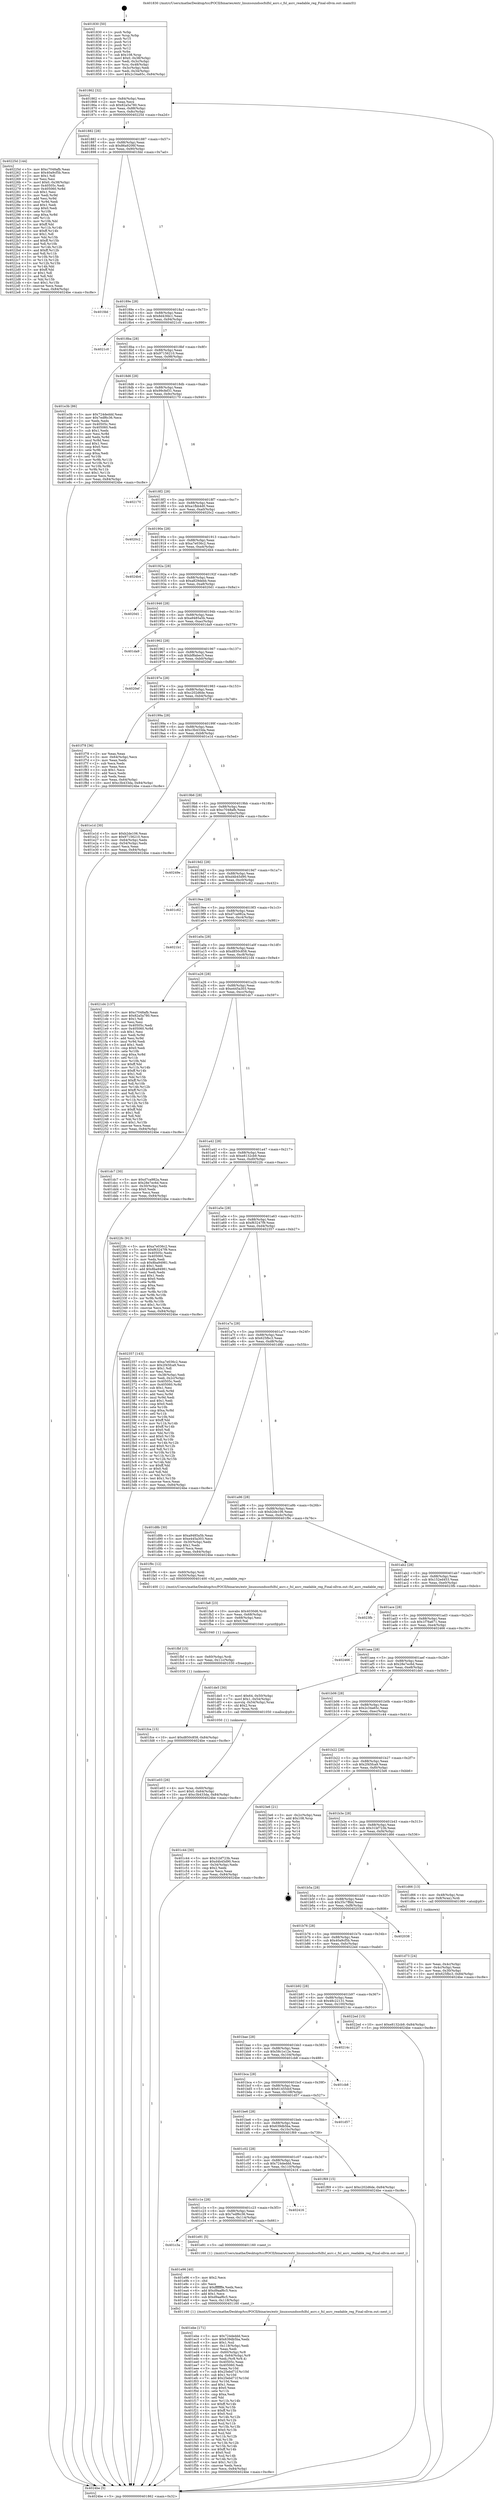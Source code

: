 digraph "0x401830" {
  label = "0x401830 (/mnt/c/Users/mathe/Desktop/tcc/POCII/binaries/extr_linuxsoundsocfslfsl_asrc.c_fsl_asrc_readable_reg_Final-ollvm.out::main(0))"
  labelloc = "t"
  node[shape=record]

  Entry [label="",width=0.3,height=0.3,shape=circle,fillcolor=black,style=filled]
  "0x401862" [label="{
     0x401862 [32]\l
     | [instrs]\l
     &nbsp;&nbsp;0x401862 \<+6\>: mov -0x84(%rbp),%eax\l
     &nbsp;&nbsp;0x401868 \<+2\>: mov %eax,%ecx\l
     &nbsp;&nbsp;0x40186a \<+6\>: sub $0x82a5a780,%ecx\l
     &nbsp;&nbsp;0x401870 \<+6\>: mov %eax,-0x88(%rbp)\l
     &nbsp;&nbsp;0x401876 \<+6\>: mov %ecx,-0x8c(%rbp)\l
     &nbsp;&nbsp;0x40187c \<+6\>: je 000000000040225d \<main+0xa2d\>\l
  }"]
  "0x40225d" [label="{
     0x40225d [144]\l
     | [instrs]\l
     &nbsp;&nbsp;0x40225d \<+5\>: mov $0xc7048afb,%eax\l
     &nbsp;&nbsp;0x402262 \<+5\>: mov $0x40a9cf5b,%ecx\l
     &nbsp;&nbsp;0x402267 \<+2\>: mov $0x1,%dl\l
     &nbsp;&nbsp;0x402269 \<+2\>: xor %esi,%esi\l
     &nbsp;&nbsp;0x40226b \<+7\>: movl $0x0,-0x38(%rbp)\l
     &nbsp;&nbsp;0x402272 \<+7\>: mov 0x40505c,%edi\l
     &nbsp;&nbsp;0x402279 \<+8\>: mov 0x405060,%r8d\l
     &nbsp;&nbsp;0x402281 \<+3\>: sub $0x1,%esi\l
     &nbsp;&nbsp;0x402284 \<+3\>: mov %edi,%r9d\l
     &nbsp;&nbsp;0x402287 \<+3\>: add %esi,%r9d\l
     &nbsp;&nbsp;0x40228a \<+4\>: imul %r9d,%edi\l
     &nbsp;&nbsp;0x40228e \<+3\>: and $0x1,%edi\l
     &nbsp;&nbsp;0x402291 \<+3\>: cmp $0x0,%edi\l
     &nbsp;&nbsp;0x402294 \<+4\>: sete %r10b\l
     &nbsp;&nbsp;0x402298 \<+4\>: cmp $0xa,%r8d\l
     &nbsp;&nbsp;0x40229c \<+4\>: setl %r11b\l
     &nbsp;&nbsp;0x4022a0 \<+3\>: mov %r10b,%bl\l
     &nbsp;&nbsp;0x4022a3 \<+3\>: xor $0xff,%bl\l
     &nbsp;&nbsp;0x4022a6 \<+3\>: mov %r11b,%r14b\l
     &nbsp;&nbsp;0x4022a9 \<+4\>: xor $0xff,%r14b\l
     &nbsp;&nbsp;0x4022ad \<+3\>: xor $0x1,%dl\l
     &nbsp;&nbsp;0x4022b0 \<+3\>: mov %bl,%r15b\l
     &nbsp;&nbsp;0x4022b3 \<+4\>: and $0xff,%r15b\l
     &nbsp;&nbsp;0x4022b7 \<+3\>: and %dl,%r10b\l
     &nbsp;&nbsp;0x4022ba \<+3\>: mov %r14b,%r12b\l
     &nbsp;&nbsp;0x4022bd \<+4\>: and $0xff,%r12b\l
     &nbsp;&nbsp;0x4022c1 \<+3\>: and %dl,%r11b\l
     &nbsp;&nbsp;0x4022c4 \<+3\>: or %r10b,%r15b\l
     &nbsp;&nbsp;0x4022c7 \<+3\>: or %r11b,%r12b\l
     &nbsp;&nbsp;0x4022ca \<+3\>: xor %r12b,%r15b\l
     &nbsp;&nbsp;0x4022cd \<+3\>: or %r14b,%bl\l
     &nbsp;&nbsp;0x4022d0 \<+3\>: xor $0xff,%bl\l
     &nbsp;&nbsp;0x4022d3 \<+3\>: or $0x1,%dl\l
     &nbsp;&nbsp;0x4022d6 \<+2\>: and %dl,%bl\l
     &nbsp;&nbsp;0x4022d8 \<+3\>: or %bl,%r15b\l
     &nbsp;&nbsp;0x4022db \<+4\>: test $0x1,%r15b\l
     &nbsp;&nbsp;0x4022df \<+3\>: cmovne %ecx,%eax\l
     &nbsp;&nbsp;0x4022e2 \<+6\>: mov %eax,-0x84(%rbp)\l
     &nbsp;&nbsp;0x4022e8 \<+5\>: jmp 00000000004024be \<main+0xc8e\>\l
  }"]
  "0x401882" [label="{
     0x401882 [28]\l
     | [instrs]\l
     &nbsp;&nbsp;0x401882 \<+5\>: jmp 0000000000401887 \<main+0x57\>\l
     &nbsp;&nbsp;0x401887 \<+6\>: mov -0x88(%rbp),%eax\l
     &nbsp;&nbsp;0x40188d \<+5\>: sub $0x86a9206f,%eax\l
     &nbsp;&nbsp;0x401892 \<+6\>: mov %eax,-0x90(%rbp)\l
     &nbsp;&nbsp;0x401898 \<+6\>: je 0000000000401fdd \<main+0x7ad\>\l
  }"]
  Exit [label="",width=0.3,height=0.3,shape=circle,fillcolor=black,style=filled,peripheries=2]
  "0x401fdd" [label="{
     0x401fdd\l
  }", style=dashed]
  "0x40189e" [label="{
     0x40189e [28]\l
     | [instrs]\l
     &nbsp;&nbsp;0x40189e \<+5\>: jmp 00000000004018a3 \<main+0x73\>\l
     &nbsp;&nbsp;0x4018a3 \<+6\>: mov -0x88(%rbp),%eax\l
     &nbsp;&nbsp;0x4018a9 \<+5\>: sub $0x8d43fdc1,%eax\l
     &nbsp;&nbsp;0x4018ae \<+6\>: mov %eax,-0x94(%rbp)\l
     &nbsp;&nbsp;0x4018b4 \<+6\>: je 00000000004021c0 \<main+0x990\>\l
  }"]
  "0x401fce" [label="{
     0x401fce [15]\l
     | [instrs]\l
     &nbsp;&nbsp;0x401fce \<+10\>: movl $0xd850c858,-0x84(%rbp)\l
     &nbsp;&nbsp;0x401fd8 \<+5\>: jmp 00000000004024be \<main+0xc8e\>\l
  }"]
  "0x4021c0" [label="{
     0x4021c0\l
  }", style=dashed]
  "0x4018ba" [label="{
     0x4018ba [28]\l
     | [instrs]\l
     &nbsp;&nbsp;0x4018ba \<+5\>: jmp 00000000004018bf \<main+0x8f\>\l
     &nbsp;&nbsp;0x4018bf \<+6\>: mov -0x88(%rbp),%eax\l
     &nbsp;&nbsp;0x4018c5 \<+5\>: sub $0x97156210,%eax\l
     &nbsp;&nbsp;0x4018ca \<+6\>: mov %eax,-0x98(%rbp)\l
     &nbsp;&nbsp;0x4018d0 \<+6\>: je 0000000000401e3b \<main+0x60b\>\l
  }"]
  "0x401fbf" [label="{
     0x401fbf [15]\l
     | [instrs]\l
     &nbsp;&nbsp;0x401fbf \<+4\>: mov -0x60(%rbp),%rdi\l
     &nbsp;&nbsp;0x401fc3 \<+6\>: mov %eax,-0x11c(%rbp)\l
     &nbsp;&nbsp;0x401fc9 \<+5\>: call 0000000000401030 \<free@plt\>\l
     | [calls]\l
     &nbsp;&nbsp;0x401030 \{1\} (unknown)\l
  }"]
  "0x401e3b" [label="{
     0x401e3b [86]\l
     | [instrs]\l
     &nbsp;&nbsp;0x401e3b \<+5\>: mov $0x724deddd,%eax\l
     &nbsp;&nbsp;0x401e40 \<+5\>: mov $0x7edf6c36,%ecx\l
     &nbsp;&nbsp;0x401e45 \<+2\>: xor %edx,%edx\l
     &nbsp;&nbsp;0x401e47 \<+7\>: mov 0x40505c,%esi\l
     &nbsp;&nbsp;0x401e4e \<+7\>: mov 0x405060,%edi\l
     &nbsp;&nbsp;0x401e55 \<+3\>: sub $0x1,%edx\l
     &nbsp;&nbsp;0x401e58 \<+3\>: mov %esi,%r8d\l
     &nbsp;&nbsp;0x401e5b \<+3\>: add %edx,%r8d\l
     &nbsp;&nbsp;0x401e5e \<+4\>: imul %r8d,%esi\l
     &nbsp;&nbsp;0x401e62 \<+3\>: and $0x1,%esi\l
     &nbsp;&nbsp;0x401e65 \<+3\>: cmp $0x0,%esi\l
     &nbsp;&nbsp;0x401e68 \<+4\>: sete %r9b\l
     &nbsp;&nbsp;0x401e6c \<+3\>: cmp $0xa,%edi\l
     &nbsp;&nbsp;0x401e6f \<+4\>: setl %r10b\l
     &nbsp;&nbsp;0x401e73 \<+3\>: mov %r9b,%r11b\l
     &nbsp;&nbsp;0x401e76 \<+3\>: and %r10b,%r11b\l
     &nbsp;&nbsp;0x401e79 \<+3\>: xor %r10b,%r9b\l
     &nbsp;&nbsp;0x401e7c \<+3\>: or %r9b,%r11b\l
     &nbsp;&nbsp;0x401e7f \<+4\>: test $0x1,%r11b\l
     &nbsp;&nbsp;0x401e83 \<+3\>: cmovne %ecx,%eax\l
     &nbsp;&nbsp;0x401e86 \<+6\>: mov %eax,-0x84(%rbp)\l
     &nbsp;&nbsp;0x401e8c \<+5\>: jmp 00000000004024be \<main+0xc8e\>\l
  }"]
  "0x4018d6" [label="{
     0x4018d6 [28]\l
     | [instrs]\l
     &nbsp;&nbsp;0x4018d6 \<+5\>: jmp 00000000004018db \<main+0xab\>\l
     &nbsp;&nbsp;0x4018db \<+6\>: mov -0x88(%rbp),%eax\l
     &nbsp;&nbsp;0x4018e1 \<+5\>: sub $0x99cfef31,%eax\l
     &nbsp;&nbsp;0x4018e6 \<+6\>: mov %eax,-0x9c(%rbp)\l
     &nbsp;&nbsp;0x4018ec \<+6\>: je 0000000000402170 \<main+0x940\>\l
  }"]
  "0x401fa8" [label="{
     0x401fa8 [23]\l
     | [instrs]\l
     &nbsp;&nbsp;0x401fa8 \<+10\>: movabs $0x4030d6,%rdi\l
     &nbsp;&nbsp;0x401fb2 \<+3\>: mov %eax,-0x68(%rbp)\l
     &nbsp;&nbsp;0x401fb5 \<+3\>: mov -0x68(%rbp),%esi\l
     &nbsp;&nbsp;0x401fb8 \<+2\>: mov $0x0,%al\l
     &nbsp;&nbsp;0x401fba \<+5\>: call 0000000000401040 \<printf@plt\>\l
     | [calls]\l
     &nbsp;&nbsp;0x401040 \{1\} (unknown)\l
  }"]
  "0x402170" [label="{
     0x402170\l
  }", style=dashed]
  "0x4018f2" [label="{
     0x4018f2 [28]\l
     | [instrs]\l
     &nbsp;&nbsp;0x4018f2 \<+5\>: jmp 00000000004018f7 \<main+0xc7\>\l
     &nbsp;&nbsp;0x4018f7 \<+6\>: mov -0x88(%rbp),%eax\l
     &nbsp;&nbsp;0x4018fd \<+5\>: sub $0xa1fbb4d0,%eax\l
     &nbsp;&nbsp;0x401902 \<+6\>: mov %eax,-0xa0(%rbp)\l
     &nbsp;&nbsp;0x401908 \<+6\>: je 00000000004020c2 \<main+0x892\>\l
  }"]
  "0x401ebe" [label="{
     0x401ebe [171]\l
     | [instrs]\l
     &nbsp;&nbsp;0x401ebe \<+5\>: mov $0x724deddd,%ecx\l
     &nbsp;&nbsp;0x401ec3 \<+5\>: mov $0x639db5ba,%edx\l
     &nbsp;&nbsp;0x401ec8 \<+3\>: mov $0x1,%sil\l
     &nbsp;&nbsp;0x401ecb \<+6\>: mov -0x118(%rbp),%edi\l
     &nbsp;&nbsp;0x401ed1 \<+3\>: imul %eax,%edi\l
     &nbsp;&nbsp;0x401ed4 \<+4\>: mov -0x60(%rbp),%r8\l
     &nbsp;&nbsp;0x401ed8 \<+4\>: movslq -0x64(%rbp),%r9\l
     &nbsp;&nbsp;0x401edc \<+4\>: mov %edi,(%r8,%r9,4)\l
     &nbsp;&nbsp;0x401ee0 \<+7\>: mov 0x40505c,%eax\l
     &nbsp;&nbsp;0x401ee7 \<+7\>: mov 0x405060,%edi\l
     &nbsp;&nbsp;0x401eee \<+3\>: mov %eax,%r10d\l
     &nbsp;&nbsp;0x401ef1 \<+7\>: sub $0x25ebd71f,%r10d\l
     &nbsp;&nbsp;0x401ef8 \<+4\>: sub $0x1,%r10d\l
     &nbsp;&nbsp;0x401efc \<+7\>: add $0x25ebd71f,%r10d\l
     &nbsp;&nbsp;0x401f03 \<+4\>: imul %r10d,%eax\l
     &nbsp;&nbsp;0x401f07 \<+3\>: and $0x1,%eax\l
     &nbsp;&nbsp;0x401f0a \<+3\>: cmp $0x0,%eax\l
     &nbsp;&nbsp;0x401f0d \<+4\>: sete %r11b\l
     &nbsp;&nbsp;0x401f11 \<+3\>: cmp $0xa,%edi\l
     &nbsp;&nbsp;0x401f14 \<+3\>: setl %bl\l
     &nbsp;&nbsp;0x401f17 \<+3\>: mov %r11b,%r14b\l
     &nbsp;&nbsp;0x401f1a \<+4\>: xor $0xff,%r14b\l
     &nbsp;&nbsp;0x401f1e \<+3\>: mov %bl,%r15b\l
     &nbsp;&nbsp;0x401f21 \<+4\>: xor $0xff,%r15b\l
     &nbsp;&nbsp;0x401f25 \<+4\>: xor $0x0,%sil\l
     &nbsp;&nbsp;0x401f29 \<+3\>: mov %r14b,%r12b\l
     &nbsp;&nbsp;0x401f2c \<+4\>: and $0x0,%r12b\l
     &nbsp;&nbsp;0x401f30 \<+3\>: and %sil,%r11b\l
     &nbsp;&nbsp;0x401f33 \<+3\>: mov %r15b,%r13b\l
     &nbsp;&nbsp;0x401f36 \<+4\>: and $0x0,%r13b\l
     &nbsp;&nbsp;0x401f3a \<+3\>: and %sil,%bl\l
     &nbsp;&nbsp;0x401f3d \<+3\>: or %r11b,%r12b\l
     &nbsp;&nbsp;0x401f40 \<+3\>: or %bl,%r13b\l
     &nbsp;&nbsp;0x401f43 \<+3\>: xor %r13b,%r12b\l
     &nbsp;&nbsp;0x401f46 \<+3\>: or %r15b,%r14b\l
     &nbsp;&nbsp;0x401f49 \<+4\>: xor $0xff,%r14b\l
     &nbsp;&nbsp;0x401f4d \<+4\>: or $0x0,%sil\l
     &nbsp;&nbsp;0x401f51 \<+3\>: and %sil,%r14b\l
     &nbsp;&nbsp;0x401f54 \<+3\>: or %r14b,%r12b\l
     &nbsp;&nbsp;0x401f57 \<+4\>: test $0x1,%r12b\l
     &nbsp;&nbsp;0x401f5b \<+3\>: cmovne %edx,%ecx\l
     &nbsp;&nbsp;0x401f5e \<+6\>: mov %ecx,-0x84(%rbp)\l
     &nbsp;&nbsp;0x401f64 \<+5\>: jmp 00000000004024be \<main+0xc8e\>\l
  }"]
  "0x4020c2" [label="{
     0x4020c2\l
  }", style=dashed]
  "0x40190e" [label="{
     0x40190e [28]\l
     | [instrs]\l
     &nbsp;&nbsp;0x40190e \<+5\>: jmp 0000000000401913 \<main+0xe3\>\l
     &nbsp;&nbsp;0x401913 \<+6\>: mov -0x88(%rbp),%eax\l
     &nbsp;&nbsp;0x401919 \<+5\>: sub $0xa7e036c2,%eax\l
     &nbsp;&nbsp;0x40191e \<+6\>: mov %eax,-0xa4(%rbp)\l
     &nbsp;&nbsp;0x401924 \<+6\>: je 00000000004024b4 \<main+0xc84\>\l
  }"]
  "0x401e96" [label="{
     0x401e96 [40]\l
     | [instrs]\l
     &nbsp;&nbsp;0x401e96 \<+5\>: mov $0x2,%ecx\l
     &nbsp;&nbsp;0x401e9b \<+1\>: cltd\l
     &nbsp;&nbsp;0x401e9c \<+2\>: idiv %ecx\l
     &nbsp;&nbsp;0x401e9e \<+6\>: imul $0xfffffffe,%edx,%ecx\l
     &nbsp;&nbsp;0x401ea4 \<+6\>: add $0xd9aaf6c5,%ecx\l
     &nbsp;&nbsp;0x401eaa \<+3\>: add $0x1,%ecx\l
     &nbsp;&nbsp;0x401ead \<+6\>: sub $0xd9aaf6c5,%ecx\l
     &nbsp;&nbsp;0x401eb3 \<+6\>: mov %ecx,-0x118(%rbp)\l
     &nbsp;&nbsp;0x401eb9 \<+5\>: call 0000000000401160 \<next_i\>\l
     | [calls]\l
     &nbsp;&nbsp;0x401160 \{1\} (/mnt/c/Users/mathe/Desktop/tcc/POCII/binaries/extr_linuxsoundsocfslfsl_asrc.c_fsl_asrc_readable_reg_Final-ollvm.out::next_i)\l
  }"]
  "0x4024b4" [label="{
     0x4024b4\l
  }", style=dashed]
  "0x40192a" [label="{
     0x40192a [28]\l
     | [instrs]\l
     &nbsp;&nbsp;0x40192a \<+5\>: jmp 000000000040192f \<main+0xff\>\l
     &nbsp;&nbsp;0x40192f \<+6\>: mov -0x88(%rbp),%eax\l
     &nbsp;&nbsp;0x401935 \<+5\>: sub $0xa829debb,%eax\l
     &nbsp;&nbsp;0x40193a \<+6\>: mov %eax,-0xa8(%rbp)\l
     &nbsp;&nbsp;0x401940 \<+6\>: je 00000000004020d1 \<main+0x8a1\>\l
  }"]
  "0x401c3a" [label="{
     0x401c3a\l
  }", style=dashed]
  "0x4020d1" [label="{
     0x4020d1\l
  }", style=dashed]
  "0x401946" [label="{
     0x401946 [28]\l
     | [instrs]\l
     &nbsp;&nbsp;0x401946 \<+5\>: jmp 000000000040194b \<main+0x11b\>\l
     &nbsp;&nbsp;0x40194b \<+6\>: mov -0x88(%rbp),%eax\l
     &nbsp;&nbsp;0x401951 \<+5\>: sub $0xa9485a5b,%eax\l
     &nbsp;&nbsp;0x401956 \<+6\>: mov %eax,-0xac(%rbp)\l
     &nbsp;&nbsp;0x40195c \<+6\>: je 0000000000401da9 \<main+0x579\>\l
  }"]
  "0x401e91" [label="{
     0x401e91 [5]\l
     | [instrs]\l
     &nbsp;&nbsp;0x401e91 \<+5\>: call 0000000000401160 \<next_i\>\l
     | [calls]\l
     &nbsp;&nbsp;0x401160 \{1\} (/mnt/c/Users/mathe/Desktop/tcc/POCII/binaries/extr_linuxsoundsocfslfsl_asrc.c_fsl_asrc_readable_reg_Final-ollvm.out::next_i)\l
  }"]
  "0x401da9" [label="{
     0x401da9\l
  }", style=dashed]
  "0x401962" [label="{
     0x401962 [28]\l
     | [instrs]\l
     &nbsp;&nbsp;0x401962 \<+5\>: jmp 0000000000401967 \<main+0x137\>\l
     &nbsp;&nbsp;0x401967 \<+6\>: mov -0x88(%rbp),%eax\l
     &nbsp;&nbsp;0x40196d \<+5\>: sub $0xbf8abec5,%eax\l
     &nbsp;&nbsp;0x401972 \<+6\>: mov %eax,-0xb0(%rbp)\l
     &nbsp;&nbsp;0x401978 \<+6\>: je 00000000004020ef \<main+0x8bf\>\l
  }"]
  "0x401c1e" [label="{
     0x401c1e [28]\l
     | [instrs]\l
     &nbsp;&nbsp;0x401c1e \<+5\>: jmp 0000000000401c23 \<main+0x3f3\>\l
     &nbsp;&nbsp;0x401c23 \<+6\>: mov -0x88(%rbp),%eax\l
     &nbsp;&nbsp;0x401c29 \<+5\>: sub $0x7edf6c36,%eax\l
     &nbsp;&nbsp;0x401c2e \<+6\>: mov %eax,-0x114(%rbp)\l
     &nbsp;&nbsp;0x401c34 \<+6\>: je 0000000000401e91 \<main+0x661\>\l
  }"]
  "0x4020ef" [label="{
     0x4020ef\l
  }", style=dashed]
  "0x40197e" [label="{
     0x40197e [28]\l
     | [instrs]\l
     &nbsp;&nbsp;0x40197e \<+5\>: jmp 0000000000401983 \<main+0x153\>\l
     &nbsp;&nbsp;0x401983 \<+6\>: mov -0x88(%rbp),%eax\l
     &nbsp;&nbsp;0x401989 \<+5\>: sub $0xc202d6de,%eax\l
     &nbsp;&nbsp;0x40198e \<+6\>: mov %eax,-0xb4(%rbp)\l
     &nbsp;&nbsp;0x401994 \<+6\>: je 0000000000401f78 \<main+0x748\>\l
  }"]
  "0x402416" [label="{
     0x402416\l
  }", style=dashed]
  "0x401f78" [label="{
     0x401f78 [36]\l
     | [instrs]\l
     &nbsp;&nbsp;0x401f78 \<+2\>: xor %eax,%eax\l
     &nbsp;&nbsp;0x401f7a \<+3\>: mov -0x64(%rbp),%ecx\l
     &nbsp;&nbsp;0x401f7d \<+2\>: mov %eax,%edx\l
     &nbsp;&nbsp;0x401f7f \<+2\>: sub %ecx,%edx\l
     &nbsp;&nbsp;0x401f81 \<+2\>: mov %eax,%ecx\l
     &nbsp;&nbsp;0x401f83 \<+3\>: sub $0x1,%ecx\l
     &nbsp;&nbsp;0x401f86 \<+2\>: add %ecx,%edx\l
     &nbsp;&nbsp;0x401f88 \<+2\>: sub %edx,%eax\l
     &nbsp;&nbsp;0x401f8a \<+3\>: mov %eax,-0x64(%rbp)\l
     &nbsp;&nbsp;0x401f8d \<+10\>: movl $0xc3b433da,-0x84(%rbp)\l
     &nbsp;&nbsp;0x401f97 \<+5\>: jmp 00000000004024be \<main+0xc8e\>\l
  }"]
  "0x40199a" [label="{
     0x40199a [28]\l
     | [instrs]\l
     &nbsp;&nbsp;0x40199a \<+5\>: jmp 000000000040199f \<main+0x16f\>\l
     &nbsp;&nbsp;0x40199f \<+6\>: mov -0x88(%rbp),%eax\l
     &nbsp;&nbsp;0x4019a5 \<+5\>: sub $0xc3b433da,%eax\l
     &nbsp;&nbsp;0x4019aa \<+6\>: mov %eax,-0xb8(%rbp)\l
     &nbsp;&nbsp;0x4019b0 \<+6\>: je 0000000000401e1d \<main+0x5ed\>\l
  }"]
  "0x401c02" [label="{
     0x401c02 [28]\l
     | [instrs]\l
     &nbsp;&nbsp;0x401c02 \<+5\>: jmp 0000000000401c07 \<main+0x3d7\>\l
     &nbsp;&nbsp;0x401c07 \<+6\>: mov -0x88(%rbp),%eax\l
     &nbsp;&nbsp;0x401c0d \<+5\>: sub $0x724deddd,%eax\l
     &nbsp;&nbsp;0x401c12 \<+6\>: mov %eax,-0x110(%rbp)\l
     &nbsp;&nbsp;0x401c18 \<+6\>: je 0000000000402416 \<main+0xbe6\>\l
  }"]
  "0x401e1d" [label="{
     0x401e1d [30]\l
     | [instrs]\l
     &nbsp;&nbsp;0x401e1d \<+5\>: mov $0xb2de106,%eax\l
     &nbsp;&nbsp;0x401e22 \<+5\>: mov $0x97156210,%ecx\l
     &nbsp;&nbsp;0x401e27 \<+3\>: mov -0x64(%rbp),%edx\l
     &nbsp;&nbsp;0x401e2a \<+3\>: cmp -0x54(%rbp),%edx\l
     &nbsp;&nbsp;0x401e2d \<+3\>: cmovl %ecx,%eax\l
     &nbsp;&nbsp;0x401e30 \<+6\>: mov %eax,-0x84(%rbp)\l
     &nbsp;&nbsp;0x401e36 \<+5\>: jmp 00000000004024be \<main+0xc8e\>\l
  }"]
  "0x4019b6" [label="{
     0x4019b6 [28]\l
     | [instrs]\l
     &nbsp;&nbsp;0x4019b6 \<+5\>: jmp 00000000004019bb \<main+0x18b\>\l
     &nbsp;&nbsp;0x4019bb \<+6\>: mov -0x88(%rbp),%eax\l
     &nbsp;&nbsp;0x4019c1 \<+5\>: sub $0xc7048afb,%eax\l
     &nbsp;&nbsp;0x4019c6 \<+6\>: mov %eax,-0xbc(%rbp)\l
     &nbsp;&nbsp;0x4019cc \<+6\>: je 000000000040249e \<main+0xc6e\>\l
  }"]
  "0x401f69" [label="{
     0x401f69 [15]\l
     | [instrs]\l
     &nbsp;&nbsp;0x401f69 \<+10\>: movl $0xc202d6de,-0x84(%rbp)\l
     &nbsp;&nbsp;0x401f73 \<+5\>: jmp 00000000004024be \<main+0xc8e\>\l
  }"]
  "0x40249e" [label="{
     0x40249e\l
  }", style=dashed]
  "0x4019d2" [label="{
     0x4019d2 [28]\l
     | [instrs]\l
     &nbsp;&nbsp;0x4019d2 \<+5\>: jmp 00000000004019d7 \<main+0x1a7\>\l
     &nbsp;&nbsp;0x4019d7 \<+6\>: mov -0x88(%rbp),%eax\l
     &nbsp;&nbsp;0x4019dd \<+5\>: sub $0xd4b45d90,%eax\l
     &nbsp;&nbsp;0x4019e2 \<+6\>: mov %eax,-0xc0(%rbp)\l
     &nbsp;&nbsp;0x4019e8 \<+6\>: je 0000000000401c62 \<main+0x432\>\l
  }"]
  "0x401be6" [label="{
     0x401be6 [28]\l
     | [instrs]\l
     &nbsp;&nbsp;0x401be6 \<+5\>: jmp 0000000000401beb \<main+0x3bb\>\l
     &nbsp;&nbsp;0x401beb \<+6\>: mov -0x88(%rbp),%eax\l
     &nbsp;&nbsp;0x401bf1 \<+5\>: sub $0x639db5ba,%eax\l
     &nbsp;&nbsp;0x401bf6 \<+6\>: mov %eax,-0x10c(%rbp)\l
     &nbsp;&nbsp;0x401bfc \<+6\>: je 0000000000401f69 \<main+0x739\>\l
  }"]
  "0x401c62" [label="{
     0x401c62\l
  }", style=dashed]
  "0x4019ee" [label="{
     0x4019ee [28]\l
     | [instrs]\l
     &nbsp;&nbsp;0x4019ee \<+5\>: jmp 00000000004019f3 \<main+0x1c3\>\l
     &nbsp;&nbsp;0x4019f3 \<+6\>: mov -0x88(%rbp),%eax\l
     &nbsp;&nbsp;0x4019f9 \<+5\>: sub $0xd7ca982a,%eax\l
     &nbsp;&nbsp;0x4019fe \<+6\>: mov %eax,-0xc4(%rbp)\l
     &nbsp;&nbsp;0x401a04 \<+6\>: je 00000000004021b1 \<main+0x981\>\l
  }"]
  "0x401d57" [label="{
     0x401d57\l
  }", style=dashed]
  "0x4021b1" [label="{
     0x4021b1\l
  }", style=dashed]
  "0x401a0a" [label="{
     0x401a0a [28]\l
     | [instrs]\l
     &nbsp;&nbsp;0x401a0a \<+5\>: jmp 0000000000401a0f \<main+0x1df\>\l
     &nbsp;&nbsp;0x401a0f \<+6\>: mov -0x88(%rbp),%eax\l
     &nbsp;&nbsp;0x401a15 \<+5\>: sub $0xd850c858,%eax\l
     &nbsp;&nbsp;0x401a1a \<+6\>: mov %eax,-0xc8(%rbp)\l
     &nbsp;&nbsp;0x401a20 \<+6\>: je 00000000004021d4 \<main+0x9a4\>\l
  }"]
  "0x401bca" [label="{
     0x401bca [28]\l
     | [instrs]\l
     &nbsp;&nbsp;0x401bca \<+5\>: jmp 0000000000401bcf \<main+0x39f\>\l
     &nbsp;&nbsp;0x401bcf \<+6\>: mov -0x88(%rbp),%eax\l
     &nbsp;&nbsp;0x401bd5 \<+5\>: sub $0x61455dcf,%eax\l
     &nbsp;&nbsp;0x401bda \<+6\>: mov %eax,-0x108(%rbp)\l
     &nbsp;&nbsp;0x401be0 \<+6\>: je 0000000000401d57 \<main+0x527\>\l
  }"]
  "0x4021d4" [label="{
     0x4021d4 [137]\l
     | [instrs]\l
     &nbsp;&nbsp;0x4021d4 \<+5\>: mov $0xc7048afb,%eax\l
     &nbsp;&nbsp;0x4021d9 \<+5\>: mov $0x82a5a780,%ecx\l
     &nbsp;&nbsp;0x4021de \<+2\>: mov $0x1,%dl\l
     &nbsp;&nbsp;0x4021e0 \<+2\>: xor %esi,%esi\l
     &nbsp;&nbsp;0x4021e2 \<+7\>: mov 0x40505c,%edi\l
     &nbsp;&nbsp;0x4021e9 \<+8\>: mov 0x405060,%r8d\l
     &nbsp;&nbsp;0x4021f1 \<+3\>: sub $0x1,%esi\l
     &nbsp;&nbsp;0x4021f4 \<+3\>: mov %edi,%r9d\l
     &nbsp;&nbsp;0x4021f7 \<+3\>: add %esi,%r9d\l
     &nbsp;&nbsp;0x4021fa \<+4\>: imul %r9d,%edi\l
     &nbsp;&nbsp;0x4021fe \<+3\>: and $0x1,%edi\l
     &nbsp;&nbsp;0x402201 \<+3\>: cmp $0x0,%edi\l
     &nbsp;&nbsp;0x402204 \<+4\>: sete %r10b\l
     &nbsp;&nbsp;0x402208 \<+4\>: cmp $0xa,%r8d\l
     &nbsp;&nbsp;0x40220c \<+4\>: setl %r11b\l
     &nbsp;&nbsp;0x402210 \<+3\>: mov %r10b,%bl\l
     &nbsp;&nbsp;0x402213 \<+3\>: xor $0xff,%bl\l
     &nbsp;&nbsp;0x402216 \<+3\>: mov %r11b,%r14b\l
     &nbsp;&nbsp;0x402219 \<+4\>: xor $0xff,%r14b\l
     &nbsp;&nbsp;0x40221d \<+3\>: xor $0x1,%dl\l
     &nbsp;&nbsp;0x402220 \<+3\>: mov %bl,%r15b\l
     &nbsp;&nbsp;0x402223 \<+4\>: and $0xff,%r15b\l
     &nbsp;&nbsp;0x402227 \<+3\>: and %dl,%r10b\l
     &nbsp;&nbsp;0x40222a \<+3\>: mov %r14b,%r12b\l
     &nbsp;&nbsp;0x40222d \<+4\>: and $0xff,%r12b\l
     &nbsp;&nbsp;0x402231 \<+3\>: and %dl,%r11b\l
     &nbsp;&nbsp;0x402234 \<+3\>: or %r10b,%r15b\l
     &nbsp;&nbsp;0x402237 \<+3\>: or %r11b,%r12b\l
     &nbsp;&nbsp;0x40223a \<+3\>: xor %r12b,%r15b\l
     &nbsp;&nbsp;0x40223d \<+3\>: or %r14b,%bl\l
     &nbsp;&nbsp;0x402240 \<+3\>: xor $0xff,%bl\l
     &nbsp;&nbsp;0x402243 \<+3\>: or $0x1,%dl\l
     &nbsp;&nbsp;0x402246 \<+2\>: and %dl,%bl\l
     &nbsp;&nbsp;0x402248 \<+3\>: or %bl,%r15b\l
     &nbsp;&nbsp;0x40224b \<+4\>: test $0x1,%r15b\l
     &nbsp;&nbsp;0x40224f \<+3\>: cmovne %ecx,%eax\l
     &nbsp;&nbsp;0x402252 \<+6\>: mov %eax,-0x84(%rbp)\l
     &nbsp;&nbsp;0x402258 \<+5\>: jmp 00000000004024be \<main+0xc8e\>\l
  }"]
  "0x401a26" [label="{
     0x401a26 [28]\l
     | [instrs]\l
     &nbsp;&nbsp;0x401a26 \<+5\>: jmp 0000000000401a2b \<main+0x1fb\>\l
     &nbsp;&nbsp;0x401a2b \<+6\>: mov -0x88(%rbp),%eax\l
     &nbsp;&nbsp;0x401a31 \<+5\>: sub $0xe445a303,%eax\l
     &nbsp;&nbsp;0x401a36 \<+6\>: mov %eax,-0xcc(%rbp)\l
     &nbsp;&nbsp;0x401a3c \<+6\>: je 0000000000401dc7 \<main+0x597\>\l
  }"]
  "0x401cb8" [label="{
     0x401cb8\l
  }", style=dashed]
  "0x401dc7" [label="{
     0x401dc7 [30]\l
     | [instrs]\l
     &nbsp;&nbsp;0x401dc7 \<+5\>: mov $0xd7ca982a,%eax\l
     &nbsp;&nbsp;0x401dcc \<+5\>: mov $0x28e7ec6d,%ecx\l
     &nbsp;&nbsp;0x401dd1 \<+3\>: mov -0x30(%rbp),%edx\l
     &nbsp;&nbsp;0x401dd4 \<+3\>: cmp $0x0,%edx\l
     &nbsp;&nbsp;0x401dd7 \<+3\>: cmove %ecx,%eax\l
     &nbsp;&nbsp;0x401dda \<+6\>: mov %eax,-0x84(%rbp)\l
     &nbsp;&nbsp;0x401de0 \<+5\>: jmp 00000000004024be \<main+0xc8e\>\l
  }"]
  "0x401a42" [label="{
     0x401a42 [28]\l
     | [instrs]\l
     &nbsp;&nbsp;0x401a42 \<+5\>: jmp 0000000000401a47 \<main+0x217\>\l
     &nbsp;&nbsp;0x401a47 \<+6\>: mov -0x88(%rbp),%eax\l
     &nbsp;&nbsp;0x401a4d \<+5\>: sub $0xe8132cb9,%eax\l
     &nbsp;&nbsp;0x401a52 \<+6\>: mov %eax,-0xd0(%rbp)\l
     &nbsp;&nbsp;0x401a58 \<+6\>: je 00000000004022fc \<main+0xacc\>\l
  }"]
  "0x401bae" [label="{
     0x401bae [28]\l
     | [instrs]\l
     &nbsp;&nbsp;0x401bae \<+5\>: jmp 0000000000401bb3 \<main+0x383\>\l
     &nbsp;&nbsp;0x401bb3 \<+6\>: mov -0x88(%rbp),%eax\l
     &nbsp;&nbsp;0x401bb9 \<+5\>: sub $0x58c1e12e,%eax\l
     &nbsp;&nbsp;0x401bbe \<+6\>: mov %eax,-0x104(%rbp)\l
     &nbsp;&nbsp;0x401bc4 \<+6\>: je 0000000000401cb8 \<main+0x488\>\l
  }"]
  "0x4022fc" [label="{
     0x4022fc [91]\l
     | [instrs]\l
     &nbsp;&nbsp;0x4022fc \<+5\>: mov $0xa7e036c2,%eax\l
     &nbsp;&nbsp;0x402301 \<+5\>: mov $0xf63247f9,%ecx\l
     &nbsp;&nbsp;0x402306 \<+7\>: mov 0x40505c,%edx\l
     &nbsp;&nbsp;0x40230d \<+7\>: mov 0x405060,%esi\l
     &nbsp;&nbsp;0x402314 \<+2\>: mov %edx,%edi\l
     &nbsp;&nbsp;0x402316 \<+6\>: sub $0x8ba94981,%edi\l
     &nbsp;&nbsp;0x40231c \<+3\>: sub $0x1,%edi\l
     &nbsp;&nbsp;0x40231f \<+6\>: add $0x8ba94981,%edi\l
     &nbsp;&nbsp;0x402325 \<+3\>: imul %edi,%edx\l
     &nbsp;&nbsp;0x402328 \<+3\>: and $0x1,%edx\l
     &nbsp;&nbsp;0x40232b \<+3\>: cmp $0x0,%edx\l
     &nbsp;&nbsp;0x40232e \<+4\>: sete %r8b\l
     &nbsp;&nbsp;0x402332 \<+3\>: cmp $0xa,%esi\l
     &nbsp;&nbsp;0x402335 \<+4\>: setl %r9b\l
     &nbsp;&nbsp;0x402339 \<+3\>: mov %r8b,%r10b\l
     &nbsp;&nbsp;0x40233c \<+3\>: and %r9b,%r10b\l
     &nbsp;&nbsp;0x40233f \<+3\>: xor %r9b,%r8b\l
     &nbsp;&nbsp;0x402342 \<+3\>: or %r8b,%r10b\l
     &nbsp;&nbsp;0x402345 \<+4\>: test $0x1,%r10b\l
     &nbsp;&nbsp;0x402349 \<+3\>: cmovne %ecx,%eax\l
     &nbsp;&nbsp;0x40234c \<+6\>: mov %eax,-0x84(%rbp)\l
     &nbsp;&nbsp;0x402352 \<+5\>: jmp 00000000004024be \<main+0xc8e\>\l
  }"]
  "0x401a5e" [label="{
     0x401a5e [28]\l
     | [instrs]\l
     &nbsp;&nbsp;0x401a5e \<+5\>: jmp 0000000000401a63 \<main+0x233\>\l
     &nbsp;&nbsp;0x401a63 \<+6\>: mov -0x88(%rbp),%eax\l
     &nbsp;&nbsp;0x401a69 \<+5\>: sub $0xf63247f9,%eax\l
     &nbsp;&nbsp;0x401a6e \<+6\>: mov %eax,-0xd4(%rbp)\l
     &nbsp;&nbsp;0x401a74 \<+6\>: je 0000000000402357 \<main+0xb27\>\l
  }"]
  "0x40214c" [label="{
     0x40214c\l
  }", style=dashed]
  "0x402357" [label="{
     0x402357 [143]\l
     | [instrs]\l
     &nbsp;&nbsp;0x402357 \<+5\>: mov $0xa7e036c2,%eax\l
     &nbsp;&nbsp;0x40235c \<+5\>: mov $0x2f45fca9,%ecx\l
     &nbsp;&nbsp;0x402361 \<+2\>: mov $0x1,%dl\l
     &nbsp;&nbsp;0x402363 \<+2\>: xor %esi,%esi\l
     &nbsp;&nbsp;0x402365 \<+3\>: mov -0x38(%rbp),%edi\l
     &nbsp;&nbsp;0x402368 \<+3\>: mov %edi,-0x2c(%rbp)\l
     &nbsp;&nbsp;0x40236b \<+7\>: mov 0x40505c,%edi\l
     &nbsp;&nbsp;0x402372 \<+8\>: mov 0x405060,%r8d\l
     &nbsp;&nbsp;0x40237a \<+3\>: sub $0x1,%esi\l
     &nbsp;&nbsp;0x40237d \<+3\>: mov %edi,%r9d\l
     &nbsp;&nbsp;0x402380 \<+3\>: add %esi,%r9d\l
     &nbsp;&nbsp;0x402383 \<+4\>: imul %r9d,%edi\l
     &nbsp;&nbsp;0x402387 \<+3\>: and $0x1,%edi\l
     &nbsp;&nbsp;0x40238a \<+3\>: cmp $0x0,%edi\l
     &nbsp;&nbsp;0x40238d \<+4\>: sete %r10b\l
     &nbsp;&nbsp;0x402391 \<+4\>: cmp $0xa,%r8d\l
     &nbsp;&nbsp;0x402395 \<+4\>: setl %r11b\l
     &nbsp;&nbsp;0x402399 \<+3\>: mov %r10b,%bl\l
     &nbsp;&nbsp;0x40239c \<+3\>: xor $0xff,%bl\l
     &nbsp;&nbsp;0x40239f \<+3\>: mov %r11b,%r14b\l
     &nbsp;&nbsp;0x4023a2 \<+4\>: xor $0xff,%r14b\l
     &nbsp;&nbsp;0x4023a6 \<+3\>: xor $0x0,%dl\l
     &nbsp;&nbsp;0x4023a9 \<+3\>: mov %bl,%r15b\l
     &nbsp;&nbsp;0x4023ac \<+4\>: and $0x0,%r15b\l
     &nbsp;&nbsp;0x4023b0 \<+3\>: and %dl,%r10b\l
     &nbsp;&nbsp;0x4023b3 \<+3\>: mov %r14b,%r12b\l
     &nbsp;&nbsp;0x4023b6 \<+4\>: and $0x0,%r12b\l
     &nbsp;&nbsp;0x4023ba \<+3\>: and %dl,%r11b\l
     &nbsp;&nbsp;0x4023bd \<+3\>: or %r10b,%r15b\l
     &nbsp;&nbsp;0x4023c0 \<+3\>: or %r11b,%r12b\l
     &nbsp;&nbsp;0x4023c3 \<+3\>: xor %r12b,%r15b\l
     &nbsp;&nbsp;0x4023c6 \<+3\>: or %r14b,%bl\l
     &nbsp;&nbsp;0x4023c9 \<+3\>: xor $0xff,%bl\l
     &nbsp;&nbsp;0x4023cc \<+3\>: or $0x0,%dl\l
     &nbsp;&nbsp;0x4023cf \<+2\>: and %dl,%bl\l
     &nbsp;&nbsp;0x4023d1 \<+3\>: or %bl,%r15b\l
     &nbsp;&nbsp;0x4023d4 \<+4\>: test $0x1,%r15b\l
     &nbsp;&nbsp;0x4023d8 \<+3\>: cmovne %ecx,%eax\l
     &nbsp;&nbsp;0x4023db \<+6\>: mov %eax,-0x84(%rbp)\l
     &nbsp;&nbsp;0x4023e1 \<+5\>: jmp 00000000004024be \<main+0xc8e\>\l
  }"]
  "0x401a7a" [label="{
     0x401a7a [28]\l
     | [instrs]\l
     &nbsp;&nbsp;0x401a7a \<+5\>: jmp 0000000000401a7f \<main+0x24f\>\l
     &nbsp;&nbsp;0x401a7f \<+6\>: mov -0x88(%rbp),%eax\l
     &nbsp;&nbsp;0x401a85 \<+5\>: sub $0x625fbc3,%eax\l
     &nbsp;&nbsp;0x401a8a \<+6\>: mov %eax,-0xd8(%rbp)\l
     &nbsp;&nbsp;0x401a90 \<+6\>: je 0000000000401d8b \<main+0x55b\>\l
  }"]
  "0x401b92" [label="{
     0x401b92 [28]\l
     | [instrs]\l
     &nbsp;&nbsp;0x401b92 \<+5\>: jmp 0000000000401b97 \<main+0x367\>\l
     &nbsp;&nbsp;0x401b97 \<+6\>: mov -0x88(%rbp),%eax\l
     &nbsp;&nbsp;0x401b9d \<+5\>: sub $0x48c22131,%eax\l
     &nbsp;&nbsp;0x401ba2 \<+6\>: mov %eax,-0x100(%rbp)\l
     &nbsp;&nbsp;0x401ba8 \<+6\>: je 000000000040214c \<main+0x91c\>\l
  }"]
  "0x401d8b" [label="{
     0x401d8b [30]\l
     | [instrs]\l
     &nbsp;&nbsp;0x401d8b \<+5\>: mov $0xa9485a5b,%eax\l
     &nbsp;&nbsp;0x401d90 \<+5\>: mov $0xe445a303,%ecx\l
     &nbsp;&nbsp;0x401d95 \<+3\>: mov -0x30(%rbp),%edx\l
     &nbsp;&nbsp;0x401d98 \<+3\>: cmp $0x1,%edx\l
     &nbsp;&nbsp;0x401d9b \<+3\>: cmovl %ecx,%eax\l
     &nbsp;&nbsp;0x401d9e \<+6\>: mov %eax,-0x84(%rbp)\l
     &nbsp;&nbsp;0x401da4 \<+5\>: jmp 00000000004024be \<main+0xc8e\>\l
  }"]
  "0x401a96" [label="{
     0x401a96 [28]\l
     | [instrs]\l
     &nbsp;&nbsp;0x401a96 \<+5\>: jmp 0000000000401a9b \<main+0x26b\>\l
     &nbsp;&nbsp;0x401a9b \<+6\>: mov -0x88(%rbp),%eax\l
     &nbsp;&nbsp;0x401aa1 \<+5\>: sub $0xb2de106,%eax\l
     &nbsp;&nbsp;0x401aa6 \<+6\>: mov %eax,-0xdc(%rbp)\l
     &nbsp;&nbsp;0x401aac \<+6\>: je 0000000000401f9c \<main+0x76c\>\l
  }"]
  "0x4022ed" [label="{
     0x4022ed [15]\l
     | [instrs]\l
     &nbsp;&nbsp;0x4022ed \<+10\>: movl $0xe8132cb9,-0x84(%rbp)\l
     &nbsp;&nbsp;0x4022f7 \<+5\>: jmp 00000000004024be \<main+0xc8e\>\l
  }"]
  "0x401f9c" [label="{
     0x401f9c [12]\l
     | [instrs]\l
     &nbsp;&nbsp;0x401f9c \<+4\>: mov -0x60(%rbp),%rdi\l
     &nbsp;&nbsp;0x401fa0 \<+3\>: mov -0x50(%rbp),%esi\l
     &nbsp;&nbsp;0x401fa3 \<+5\>: call 0000000000401400 \<fsl_asrc_readable_reg\>\l
     | [calls]\l
     &nbsp;&nbsp;0x401400 \{1\} (/mnt/c/Users/mathe/Desktop/tcc/POCII/binaries/extr_linuxsoundsocfslfsl_asrc.c_fsl_asrc_readable_reg_Final-ollvm.out::fsl_asrc_readable_reg)\l
  }"]
  "0x401ab2" [label="{
     0x401ab2 [28]\l
     | [instrs]\l
     &nbsp;&nbsp;0x401ab2 \<+5\>: jmp 0000000000401ab7 \<main+0x287\>\l
     &nbsp;&nbsp;0x401ab7 \<+6\>: mov -0x88(%rbp),%eax\l
     &nbsp;&nbsp;0x401abd \<+5\>: sub $0x152ed453,%eax\l
     &nbsp;&nbsp;0x401ac2 \<+6\>: mov %eax,-0xe0(%rbp)\l
     &nbsp;&nbsp;0x401ac8 \<+6\>: je 00000000004023fb \<main+0xbcb\>\l
  }"]
  "0x401b76" [label="{
     0x401b76 [28]\l
     | [instrs]\l
     &nbsp;&nbsp;0x401b76 \<+5\>: jmp 0000000000401b7b \<main+0x34b\>\l
     &nbsp;&nbsp;0x401b7b \<+6\>: mov -0x88(%rbp),%eax\l
     &nbsp;&nbsp;0x401b81 \<+5\>: sub $0x40a9cf5b,%eax\l
     &nbsp;&nbsp;0x401b86 \<+6\>: mov %eax,-0xfc(%rbp)\l
     &nbsp;&nbsp;0x401b8c \<+6\>: je 00000000004022ed \<main+0xabd\>\l
  }"]
  "0x4023fb" [label="{
     0x4023fb\l
  }", style=dashed]
  "0x401ace" [label="{
     0x401ace [28]\l
     | [instrs]\l
     &nbsp;&nbsp;0x401ace \<+5\>: jmp 0000000000401ad3 \<main+0x2a3\>\l
     &nbsp;&nbsp;0x401ad3 \<+6\>: mov -0x88(%rbp),%eax\l
     &nbsp;&nbsp;0x401ad9 \<+5\>: sub $0x1f76a671,%eax\l
     &nbsp;&nbsp;0x401ade \<+6\>: mov %eax,-0xe4(%rbp)\l
     &nbsp;&nbsp;0x401ae4 \<+6\>: je 0000000000402466 \<main+0xc36\>\l
  }"]
  "0x402038" [label="{
     0x402038\l
  }", style=dashed]
  "0x402466" [label="{
     0x402466\l
  }", style=dashed]
  "0x401aea" [label="{
     0x401aea [28]\l
     | [instrs]\l
     &nbsp;&nbsp;0x401aea \<+5\>: jmp 0000000000401aef \<main+0x2bf\>\l
     &nbsp;&nbsp;0x401aef \<+6\>: mov -0x88(%rbp),%eax\l
     &nbsp;&nbsp;0x401af5 \<+5\>: sub $0x28e7ec6d,%eax\l
     &nbsp;&nbsp;0x401afa \<+6\>: mov %eax,-0xe8(%rbp)\l
     &nbsp;&nbsp;0x401b00 \<+6\>: je 0000000000401de5 \<main+0x5b5\>\l
  }"]
  "0x401e03" [label="{
     0x401e03 [26]\l
     | [instrs]\l
     &nbsp;&nbsp;0x401e03 \<+4\>: mov %rax,-0x60(%rbp)\l
     &nbsp;&nbsp;0x401e07 \<+7\>: movl $0x0,-0x64(%rbp)\l
     &nbsp;&nbsp;0x401e0e \<+10\>: movl $0xc3b433da,-0x84(%rbp)\l
     &nbsp;&nbsp;0x401e18 \<+5\>: jmp 00000000004024be \<main+0xc8e\>\l
  }"]
  "0x401de5" [label="{
     0x401de5 [30]\l
     | [instrs]\l
     &nbsp;&nbsp;0x401de5 \<+7\>: movl $0x64,-0x50(%rbp)\l
     &nbsp;&nbsp;0x401dec \<+7\>: movl $0x1,-0x54(%rbp)\l
     &nbsp;&nbsp;0x401df3 \<+4\>: movslq -0x54(%rbp),%rax\l
     &nbsp;&nbsp;0x401df7 \<+4\>: shl $0x2,%rax\l
     &nbsp;&nbsp;0x401dfb \<+3\>: mov %rax,%rdi\l
     &nbsp;&nbsp;0x401dfe \<+5\>: call 0000000000401050 \<malloc@plt\>\l
     | [calls]\l
     &nbsp;&nbsp;0x401050 \{1\} (unknown)\l
  }"]
  "0x401b06" [label="{
     0x401b06 [28]\l
     | [instrs]\l
     &nbsp;&nbsp;0x401b06 \<+5\>: jmp 0000000000401b0b \<main+0x2db\>\l
     &nbsp;&nbsp;0x401b0b \<+6\>: mov -0x88(%rbp),%eax\l
     &nbsp;&nbsp;0x401b11 \<+5\>: sub $0x2c34a65c,%eax\l
     &nbsp;&nbsp;0x401b16 \<+6\>: mov %eax,-0xec(%rbp)\l
     &nbsp;&nbsp;0x401b1c \<+6\>: je 0000000000401c44 \<main+0x414\>\l
  }"]
  "0x401d73" [label="{
     0x401d73 [24]\l
     | [instrs]\l
     &nbsp;&nbsp;0x401d73 \<+3\>: mov %eax,-0x4c(%rbp)\l
     &nbsp;&nbsp;0x401d76 \<+3\>: mov -0x4c(%rbp),%eax\l
     &nbsp;&nbsp;0x401d79 \<+3\>: mov %eax,-0x30(%rbp)\l
     &nbsp;&nbsp;0x401d7c \<+10\>: movl $0x625fbc3,-0x84(%rbp)\l
     &nbsp;&nbsp;0x401d86 \<+5\>: jmp 00000000004024be \<main+0xc8e\>\l
  }"]
  "0x401c44" [label="{
     0x401c44 [30]\l
     | [instrs]\l
     &nbsp;&nbsp;0x401c44 \<+5\>: mov $0x31bf723b,%eax\l
     &nbsp;&nbsp;0x401c49 \<+5\>: mov $0xd4b45d90,%ecx\l
     &nbsp;&nbsp;0x401c4e \<+3\>: mov -0x34(%rbp),%edx\l
     &nbsp;&nbsp;0x401c51 \<+3\>: cmp $0x2,%edx\l
     &nbsp;&nbsp;0x401c54 \<+3\>: cmovne %ecx,%eax\l
     &nbsp;&nbsp;0x401c57 \<+6\>: mov %eax,-0x84(%rbp)\l
     &nbsp;&nbsp;0x401c5d \<+5\>: jmp 00000000004024be \<main+0xc8e\>\l
  }"]
  "0x401b22" [label="{
     0x401b22 [28]\l
     | [instrs]\l
     &nbsp;&nbsp;0x401b22 \<+5\>: jmp 0000000000401b27 \<main+0x2f7\>\l
     &nbsp;&nbsp;0x401b27 \<+6\>: mov -0x88(%rbp),%eax\l
     &nbsp;&nbsp;0x401b2d \<+5\>: sub $0x2f45fca9,%eax\l
     &nbsp;&nbsp;0x401b32 \<+6\>: mov %eax,-0xf0(%rbp)\l
     &nbsp;&nbsp;0x401b38 \<+6\>: je 00000000004023e6 \<main+0xbb6\>\l
  }"]
  "0x4024be" [label="{
     0x4024be [5]\l
     | [instrs]\l
     &nbsp;&nbsp;0x4024be \<+5\>: jmp 0000000000401862 \<main+0x32\>\l
  }"]
  "0x401830" [label="{
     0x401830 [50]\l
     | [instrs]\l
     &nbsp;&nbsp;0x401830 \<+1\>: push %rbp\l
     &nbsp;&nbsp;0x401831 \<+3\>: mov %rsp,%rbp\l
     &nbsp;&nbsp;0x401834 \<+2\>: push %r15\l
     &nbsp;&nbsp;0x401836 \<+2\>: push %r14\l
     &nbsp;&nbsp;0x401838 \<+2\>: push %r13\l
     &nbsp;&nbsp;0x40183a \<+2\>: push %r12\l
     &nbsp;&nbsp;0x40183c \<+1\>: push %rbx\l
     &nbsp;&nbsp;0x40183d \<+7\>: sub $0x108,%rsp\l
     &nbsp;&nbsp;0x401844 \<+7\>: movl $0x0,-0x38(%rbp)\l
     &nbsp;&nbsp;0x40184b \<+3\>: mov %edi,-0x3c(%rbp)\l
     &nbsp;&nbsp;0x40184e \<+4\>: mov %rsi,-0x48(%rbp)\l
     &nbsp;&nbsp;0x401852 \<+3\>: mov -0x3c(%rbp),%edi\l
     &nbsp;&nbsp;0x401855 \<+3\>: mov %edi,-0x34(%rbp)\l
     &nbsp;&nbsp;0x401858 \<+10\>: movl $0x2c34a65c,-0x84(%rbp)\l
  }"]
  "0x401b5a" [label="{
     0x401b5a [28]\l
     | [instrs]\l
     &nbsp;&nbsp;0x401b5a \<+5\>: jmp 0000000000401b5f \<main+0x32f\>\l
     &nbsp;&nbsp;0x401b5f \<+6\>: mov -0x88(%rbp),%eax\l
     &nbsp;&nbsp;0x401b65 \<+5\>: sub $0x35c7ffdd,%eax\l
     &nbsp;&nbsp;0x401b6a \<+6\>: mov %eax,-0xf8(%rbp)\l
     &nbsp;&nbsp;0x401b70 \<+6\>: je 0000000000402038 \<main+0x808\>\l
  }"]
  "0x4023e6" [label="{
     0x4023e6 [21]\l
     | [instrs]\l
     &nbsp;&nbsp;0x4023e6 \<+3\>: mov -0x2c(%rbp),%eax\l
     &nbsp;&nbsp;0x4023e9 \<+7\>: add $0x108,%rsp\l
     &nbsp;&nbsp;0x4023f0 \<+1\>: pop %rbx\l
     &nbsp;&nbsp;0x4023f1 \<+2\>: pop %r12\l
     &nbsp;&nbsp;0x4023f3 \<+2\>: pop %r13\l
     &nbsp;&nbsp;0x4023f5 \<+2\>: pop %r14\l
     &nbsp;&nbsp;0x4023f7 \<+2\>: pop %r15\l
     &nbsp;&nbsp;0x4023f9 \<+1\>: pop %rbp\l
     &nbsp;&nbsp;0x4023fa \<+1\>: ret\l
  }"]
  "0x401b3e" [label="{
     0x401b3e [28]\l
     | [instrs]\l
     &nbsp;&nbsp;0x401b3e \<+5\>: jmp 0000000000401b43 \<main+0x313\>\l
     &nbsp;&nbsp;0x401b43 \<+6\>: mov -0x88(%rbp),%eax\l
     &nbsp;&nbsp;0x401b49 \<+5\>: sub $0x31bf723b,%eax\l
     &nbsp;&nbsp;0x401b4e \<+6\>: mov %eax,-0xf4(%rbp)\l
     &nbsp;&nbsp;0x401b54 \<+6\>: je 0000000000401d66 \<main+0x536\>\l
  }"]
  "0x401d66" [label="{
     0x401d66 [13]\l
     | [instrs]\l
     &nbsp;&nbsp;0x401d66 \<+4\>: mov -0x48(%rbp),%rax\l
     &nbsp;&nbsp;0x401d6a \<+4\>: mov 0x8(%rax),%rdi\l
     &nbsp;&nbsp;0x401d6e \<+5\>: call 0000000000401060 \<atoi@plt\>\l
     | [calls]\l
     &nbsp;&nbsp;0x401060 \{1\} (unknown)\l
  }"]
  Entry -> "0x401830" [label=" 1"]
  "0x401862" -> "0x40225d" [label=" 1"]
  "0x401862" -> "0x401882" [label=" 17"]
  "0x4023e6" -> Exit [label=" 1"]
  "0x401882" -> "0x401fdd" [label=" 0"]
  "0x401882" -> "0x40189e" [label=" 17"]
  "0x402357" -> "0x4024be" [label=" 1"]
  "0x40189e" -> "0x4021c0" [label=" 0"]
  "0x40189e" -> "0x4018ba" [label=" 17"]
  "0x4022fc" -> "0x4024be" [label=" 1"]
  "0x4018ba" -> "0x401e3b" [label=" 1"]
  "0x4018ba" -> "0x4018d6" [label=" 16"]
  "0x4022ed" -> "0x4024be" [label=" 1"]
  "0x4018d6" -> "0x402170" [label=" 0"]
  "0x4018d6" -> "0x4018f2" [label=" 16"]
  "0x40225d" -> "0x4024be" [label=" 1"]
  "0x4018f2" -> "0x4020c2" [label=" 0"]
  "0x4018f2" -> "0x40190e" [label=" 16"]
  "0x4021d4" -> "0x4024be" [label=" 1"]
  "0x40190e" -> "0x4024b4" [label=" 0"]
  "0x40190e" -> "0x40192a" [label=" 16"]
  "0x401fce" -> "0x4024be" [label=" 1"]
  "0x40192a" -> "0x4020d1" [label=" 0"]
  "0x40192a" -> "0x401946" [label=" 16"]
  "0x401fbf" -> "0x401fce" [label=" 1"]
  "0x401946" -> "0x401da9" [label=" 0"]
  "0x401946" -> "0x401962" [label=" 16"]
  "0x401fa8" -> "0x401fbf" [label=" 1"]
  "0x401962" -> "0x4020ef" [label=" 0"]
  "0x401962" -> "0x40197e" [label=" 16"]
  "0x401f78" -> "0x4024be" [label=" 1"]
  "0x40197e" -> "0x401f78" [label=" 1"]
  "0x40197e" -> "0x40199a" [label=" 15"]
  "0x401f69" -> "0x4024be" [label=" 1"]
  "0x40199a" -> "0x401e1d" [label=" 2"]
  "0x40199a" -> "0x4019b6" [label=" 13"]
  "0x401e96" -> "0x401ebe" [label=" 1"]
  "0x4019b6" -> "0x40249e" [label=" 0"]
  "0x4019b6" -> "0x4019d2" [label=" 13"]
  "0x401e91" -> "0x401e96" [label=" 1"]
  "0x4019d2" -> "0x401c62" [label=" 0"]
  "0x4019d2" -> "0x4019ee" [label=" 13"]
  "0x401c1e" -> "0x401e91" [label=" 1"]
  "0x4019ee" -> "0x4021b1" [label=" 0"]
  "0x4019ee" -> "0x401a0a" [label=" 13"]
  "0x401f9c" -> "0x401fa8" [label=" 1"]
  "0x401a0a" -> "0x4021d4" [label=" 1"]
  "0x401a0a" -> "0x401a26" [label=" 12"]
  "0x401c02" -> "0x402416" [label=" 0"]
  "0x401a26" -> "0x401dc7" [label=" 1"]
  "0x401a26" -> "0x401a42" [label=" 11"]
  "0x401ebe" -> "0x4024be" [label=" 1"]
  "0x401a42" -> "0x4022fc" [label=" 1"]
  "0x401a42" -> "0x401a5e" [label=" 10"]
  "0x401be6" -> "0x401f69" [label=" 1"]
  "0x401a5e" -> "0x402357" [label=" 1"]
  "0x401a5e" -> "0x401a7a" [label=" 9"]
  "0x401c1e" -> "0x401c3a" [label=" 0"]
  "0x401a7a" -> "0x401d8b" [label=" 1"]
  "0x401a7a" -> "0x401a96" [label=" 8"]
  "0x401bca" -> "0x401d57" [label=" 0"]
  "0x401a96" -> "0x401f9c" [label=" 1"]
  "0x401a96" -> "0x401ab2" [label=" 7"]
  "0x401c02" -> "0x401c1e" [label=" 1"]
  "0x401ab2" -> "0x4023fb" [label=" 0"]
  "0x401ab2" -> "0x401ace" [label=" 7"]
  "0x401bae" -> "0x401cb8" [label=" 0"]
  "0x401ace" -> "0x402466" [label=" 0"]
  "0x401ace" -> "0x401aea" [label=" 7"]
  "0x401be6" -> "0x401c02" [label=" 1"]
  "0x401aea" -> "0x401de5" [label=" 1"]
  "0x401aea" -> "0x401b06" [label=" 6"]
  "0x401b92" -> "0x40214c" [label=" 0"]
  "0x401b06" -> "0x401c44" [label=" 1"]
  "0x401b06" -> "0x401b22" [label=" 5"]
  "0x401c44" -> "0x4024be" [label=" 1"]
  "0x401830" -> "0x401862" [label=" 1"]
  "0x4024be" -> "0x401862" [label=" 17"]
  "0x401bca" -> "0x401be6" [label=" 2"]
  "0x401b22" -> "0x4023e6" [label=" 1"]
  "0x401b22" -> "0x401b3e" [label=" 4"]
  "0x401b76" -> "0x401b92" [label=" 2"]
  "0x401b3e" -> "0x401d66" [label=" 1"]
  "0x401b3e" -> "0x401b5a" [label=" 3"]
  "0x401d66" -> "0x401d73" [label=" 1"]
  "0x401d73" -> "0x4024be" [label=" 1"]
  "0x401d8b" -> "0x4024be" [label=" 1"]
  "0x401dc7" -> "0x4024be" [label=" 1"]
  "0x401de5" -> "0x401e03" [label=" 1"]
  "0x401e03" -> "0x4024be" [label=" 1"]
  "0x401e1d" -> "0x4024be" [label=" 2"]
  "0x401e3b" -> "0x4024be" [label=" 1"]
  "0x401b92" -> "0x401bae" [label=" 2"]
  "0x401b5a" -> "0x402038" [label=" 0"]
  "0x401b5a" -> "0x401b76" [label=" 3"]
  "0x401bae" -> "0x401bca" [label=" 2"]
  "0x401b76" -> "0x4022ed" [label=" 1"]
}
